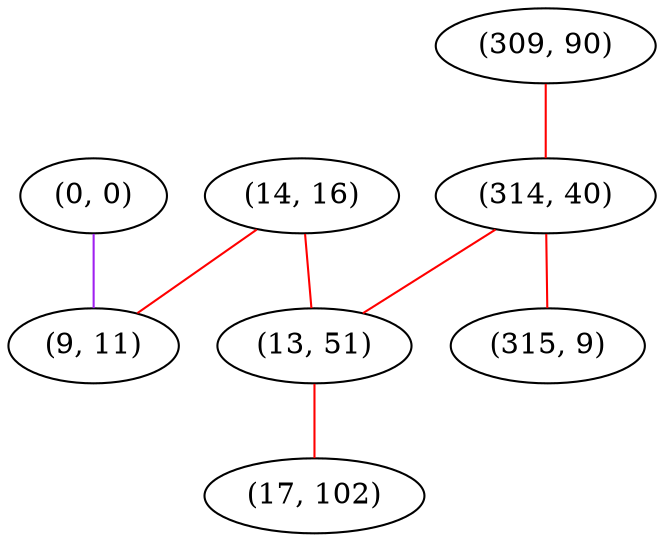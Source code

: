 graph "" {
"(0, 0)";
"(309, 90)";
"(14, 16)";
"(314, 40)";
"(9, 11)";
"(13, 51)";
"(17, 102)";
"(315, 9)";
"(0, 0)" -- "(9, 11)"  [color=purple, key=0, weight=4];
"(309, 90)" -- "(314, 40)"  [color=red, key=0, weight=1];
"(14, 16)" -- "(9, 11)"  [color=red, key=0, weight=1];
"(14, 16)" -- "(13, 51)"  [color=red, key=0, weight=1];
"(314, 40)" -- "(315, 9)"  [color=red, key=0, weight=1];
"(314, 40)" -- "(13, 51)"  [color=red, key=0, weight=1];
"(13, 51)" -- "(17, 102)"  [color=red, key=0, weight=1];
}
